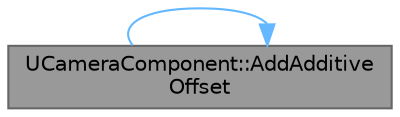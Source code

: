 digraph "UCameraComponent::AddAdditiveOffset"
{
 // INTERACTIVE_SVG=YES
 // LATEX_PDF_SIZE
  bgcolor="transparent";
  edge [fontname=Helvetica,fontsize=10,labelfontname=Helvetica,labelfontsize=10];
  node [fontname=Helvetica,fontsize=10,shape=box,height=0.2,width=0.4];
  rankdir="LR";
  Node1 [id="Node000001",label="UCameraComponent::AddAdditive\lOffset",height=0.2,width=0.4,color="gray40", fillcolor="grey60", style="filled", fontcolor="black",tooltip="Applies the given additive offset, preserving any existing offset."];
  Node1 -> Node1 [id="edge1_Node000001_Node000001",color="steelblue1",style="solid",tooltip=" "];
}
